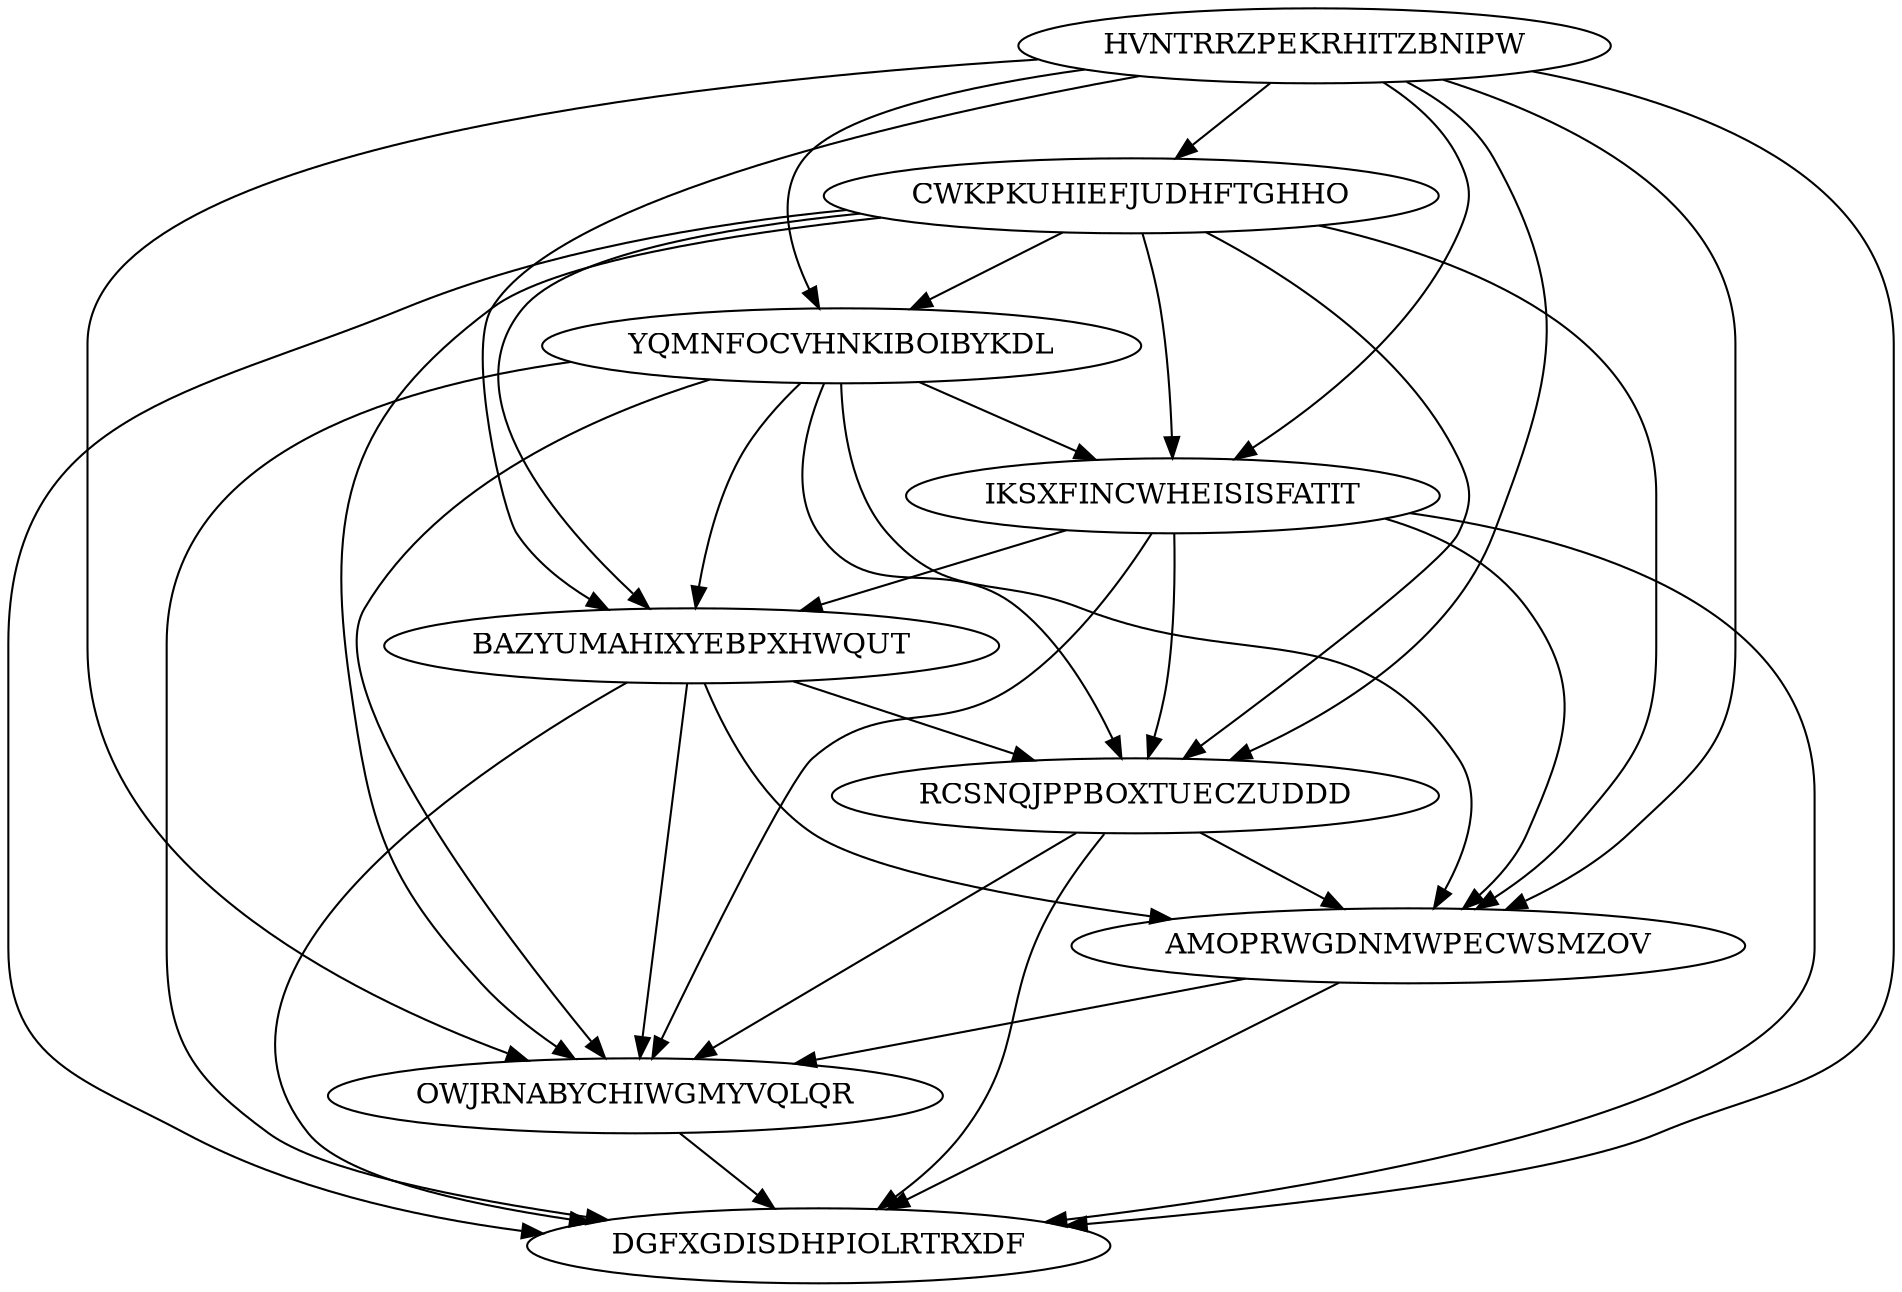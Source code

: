 digraph N9M36 {
	HVNTRRZPEKRHITZBNIPW	[Weight=20];
	CWKPKUHIEFJUDHFTGHHO	[Weight=12];
	YQMNFOCVHNKIBOIBYKDL	[Weight=18];
	IKSXFINCWHEISISFATIT	[Weight=11];
	BAZYUMAHIXYEBPXHWQUT	[Weight=10];
	RCSNQJPPBOXTUECZUDDD	[Weight=15];
	AMOPRWGDNMWPECWSMZOV	[Weight=13];
	OWJRNABYCHIWGMYVQLQR	[Weight=11];
	DGFXGDISDHPIOLRTRXDF	[Weight=13];
	BAZYUMAHIXYEBPXHWQUT -> RCSNQJPPBOXTUECZUDDD [Weight=16];
	CWKPKUHIEFJUDHFTGHHO -> YQMNFOCVHNKIBOIBYKDL [Weight=16];
	YQMNFOCVHNKIBOIBYKDL -> OWJRNABYCHIWGMYVQLQR [Weight=13];
	CWKPKUHIEFJUDHFTGHHO -> BAZYUMAHIXYEBPXHWQUT [Weight=15];
	YQMNFOCVHNKIBOIBYKDL -> BAZYUMAHIXYEBPXHWQUT [Weight=14];
	HVNTRRZPEKRHITZBNIPW -> YQMNFOCVHNKIBOIBYKDL [Weight=10];
	IKSXFINCWHEISISFATIT -> AMOPRWGDNMWPECWSMZOV [Weight=16];
	BAZYUMAHIXYEBPXHWQUT -> DGFXGDISDHPIOLRTRXDF [Weight=10];
	CWKPKUHIEFJUDHFTGHHO -> IKSXFINCWHEISISFATIT [Weight=11];
	IKSXFINCWHEISISFATIT -> OWJRNABYCHIWGMYVQLQR [Weight=17];
	BAZYUMAHIXYEBPXHWQUT -> AMOPRWGDNMWPECWSMZOV [Weight=20];
	CWKPKUHIEFJUDHFTGHHO -> DGFXGDISDHPIOLRTRXDF [Weight=10];
	OWJRNABYCHIWGMYVQLQR -> DGFXGDISDHPIOLRTRXDF [Weight=14];
	HVNTRRZPEKRHITZBNIPW -> RCSNQJPPBOXTUECZUDDD [Weight=13];
	HVNTRRZPEKRHITZBNIPW -> DGFXGDISDHPIOLRTRXDF [Weight=20];
	CWKPKUHIEFJUDHFTGHHO -> OWJRNABYCHIWGMYVQLQR [Weight=15];
	IKSXFINCWHEISISFATIT -> RCSNQJPPBOXTUECZUDDD [Weight=19];
	HVNTRRZPEKRHITZBNIPW -> OWJRNABYCHIWGMYVQLQR [Weight=18];
	AMOPRWGDNMWPECWSMZOV -> DGFXGDISDHPIOLRTRXDF [Weight=11];
	HVNTRRZPEKRHITZBNIPW -> CWKPKUHIEFJUDHFTGHHO [Weight=19];
	YQMNFOCVHNKIBOIBYKDL -> DGFXGDISDHPIOLRTRXDF [Weight=14];
	HVNTRRZPEKRHITZBNIPW -> BAZYUMAHIXYEBPXHWQUT [Weight=18];
	YQMNFOCVHNKIBOIBYKDL -> AMOPRWGDNMWPECWSMZOV [Weight=16];
	AMOPRWGDNMWPECWSMZOV -> OWJRNABYCHIWGMYVQLQR [Weight=13];
	IKSXFINCWHEISISFATIT -> BAZYUMAHIXYEBPXHWQUT [Weight=11];
	CWKPKUHIEFJUDHFTGHHO -> AMOPRWGDNMWPECWSMZOV [Weight=13];
	RCSNQJPPBOXTUECZUDDD -> DGFXGDISDHPIOLRTRXDF [Weight=20];
	HVNTRRZPEKRHITZBNIPW -> AMOPRWGDNMWPECWSMZOV [Weight=13];
	BAZYUMAHIXYEBPXHWQUT -> OWJRNABYCHIWGMYVQLQR [Weight=15];
	CWKPKUHIEFJUDHFTGHHO -> RCSNQJPPBOXTUECZUDDD [Weight=13];
	YQMNFOCVHNKIBOIBYKDL -> RCSNQJPPBOXTUECZUDDD [Weight=18];
	RCSNQJPPBOXTUECZUDDD -> OWJRNABYCHIWGMYVQLQR [Weight=13];
	IKSXFINCWHEISISFATIT -> DGFXGDISDHPIOLRTRXDF [Weight=17];
	YQMNFOCVHNKIBOIBYKDL -> IKSXFINCWHEISISFATIT [Weight=16];
	RCSNQJPPBOXTUECZUDDD -> AMOPRWGDNMWPECWSMZOV [Weight=10];
	HVNTRRZPEKRHITZBNIPW -> IKSXFINCWHEISISFATIT [Weight=18];
}
